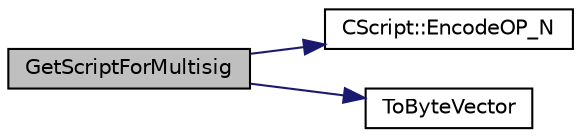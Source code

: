 digraph "GetScriptForMultisig"
{
  edge [fontname="Helvetica",fontsize="10",labelfontname="Helvetica",labelfontsize="10"];
  node [fontname="Helvetica",fontsize="10",shape=record];
  rankdir="LR";
  Node1583 [label="GetScriptForMultisig",height=0.2,width=0.4,color="black", fillcolor="grey75", style="filled", fontcolor="black"];
  Node1583 -> Node1584 [color="midnightblue",fontsize="10",style="solid",fontname="Helvetica"];
  Node1584 [label="CScript::EncodeOP_N",height=0.2,width=0.4,color="black", fillcolor="white", style="filled",URL="$d9/d4b/class_c_script.html#ae81b29e2e86343bedacfd4e0ef87bca6"];
  Node1583 -> Node1585 [color="midnightblue",fontsize="10",style="solid",fontname="Helvetica"];
  Node1585 [label="ToByteVector",height=0.2,width=0.4,color="black", fillcolor="white", style="filled",URL="$de/d7f/script_8h.html#a54e10bc63d490dd5d39d245102b81359"];
}
